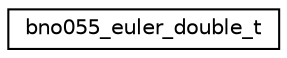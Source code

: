 digraph "Graphical Class Hierarchy"
{
  edge [fontname="Helvetica",fontsize="10",labelfontname="Helvetica",labelfontsize="10"];
  node [fontname="Helvetica",fontsize="10",shape=record];
  rankdir="LR";
  Node1 [label="bno055_euler_double_t",height=0.2,width=0.4,color="black", fillcolor="white", style="filled",URL="$structbno055__euler__double__t.html",tooltip="struct for Euler-output data of precision double "];
}
